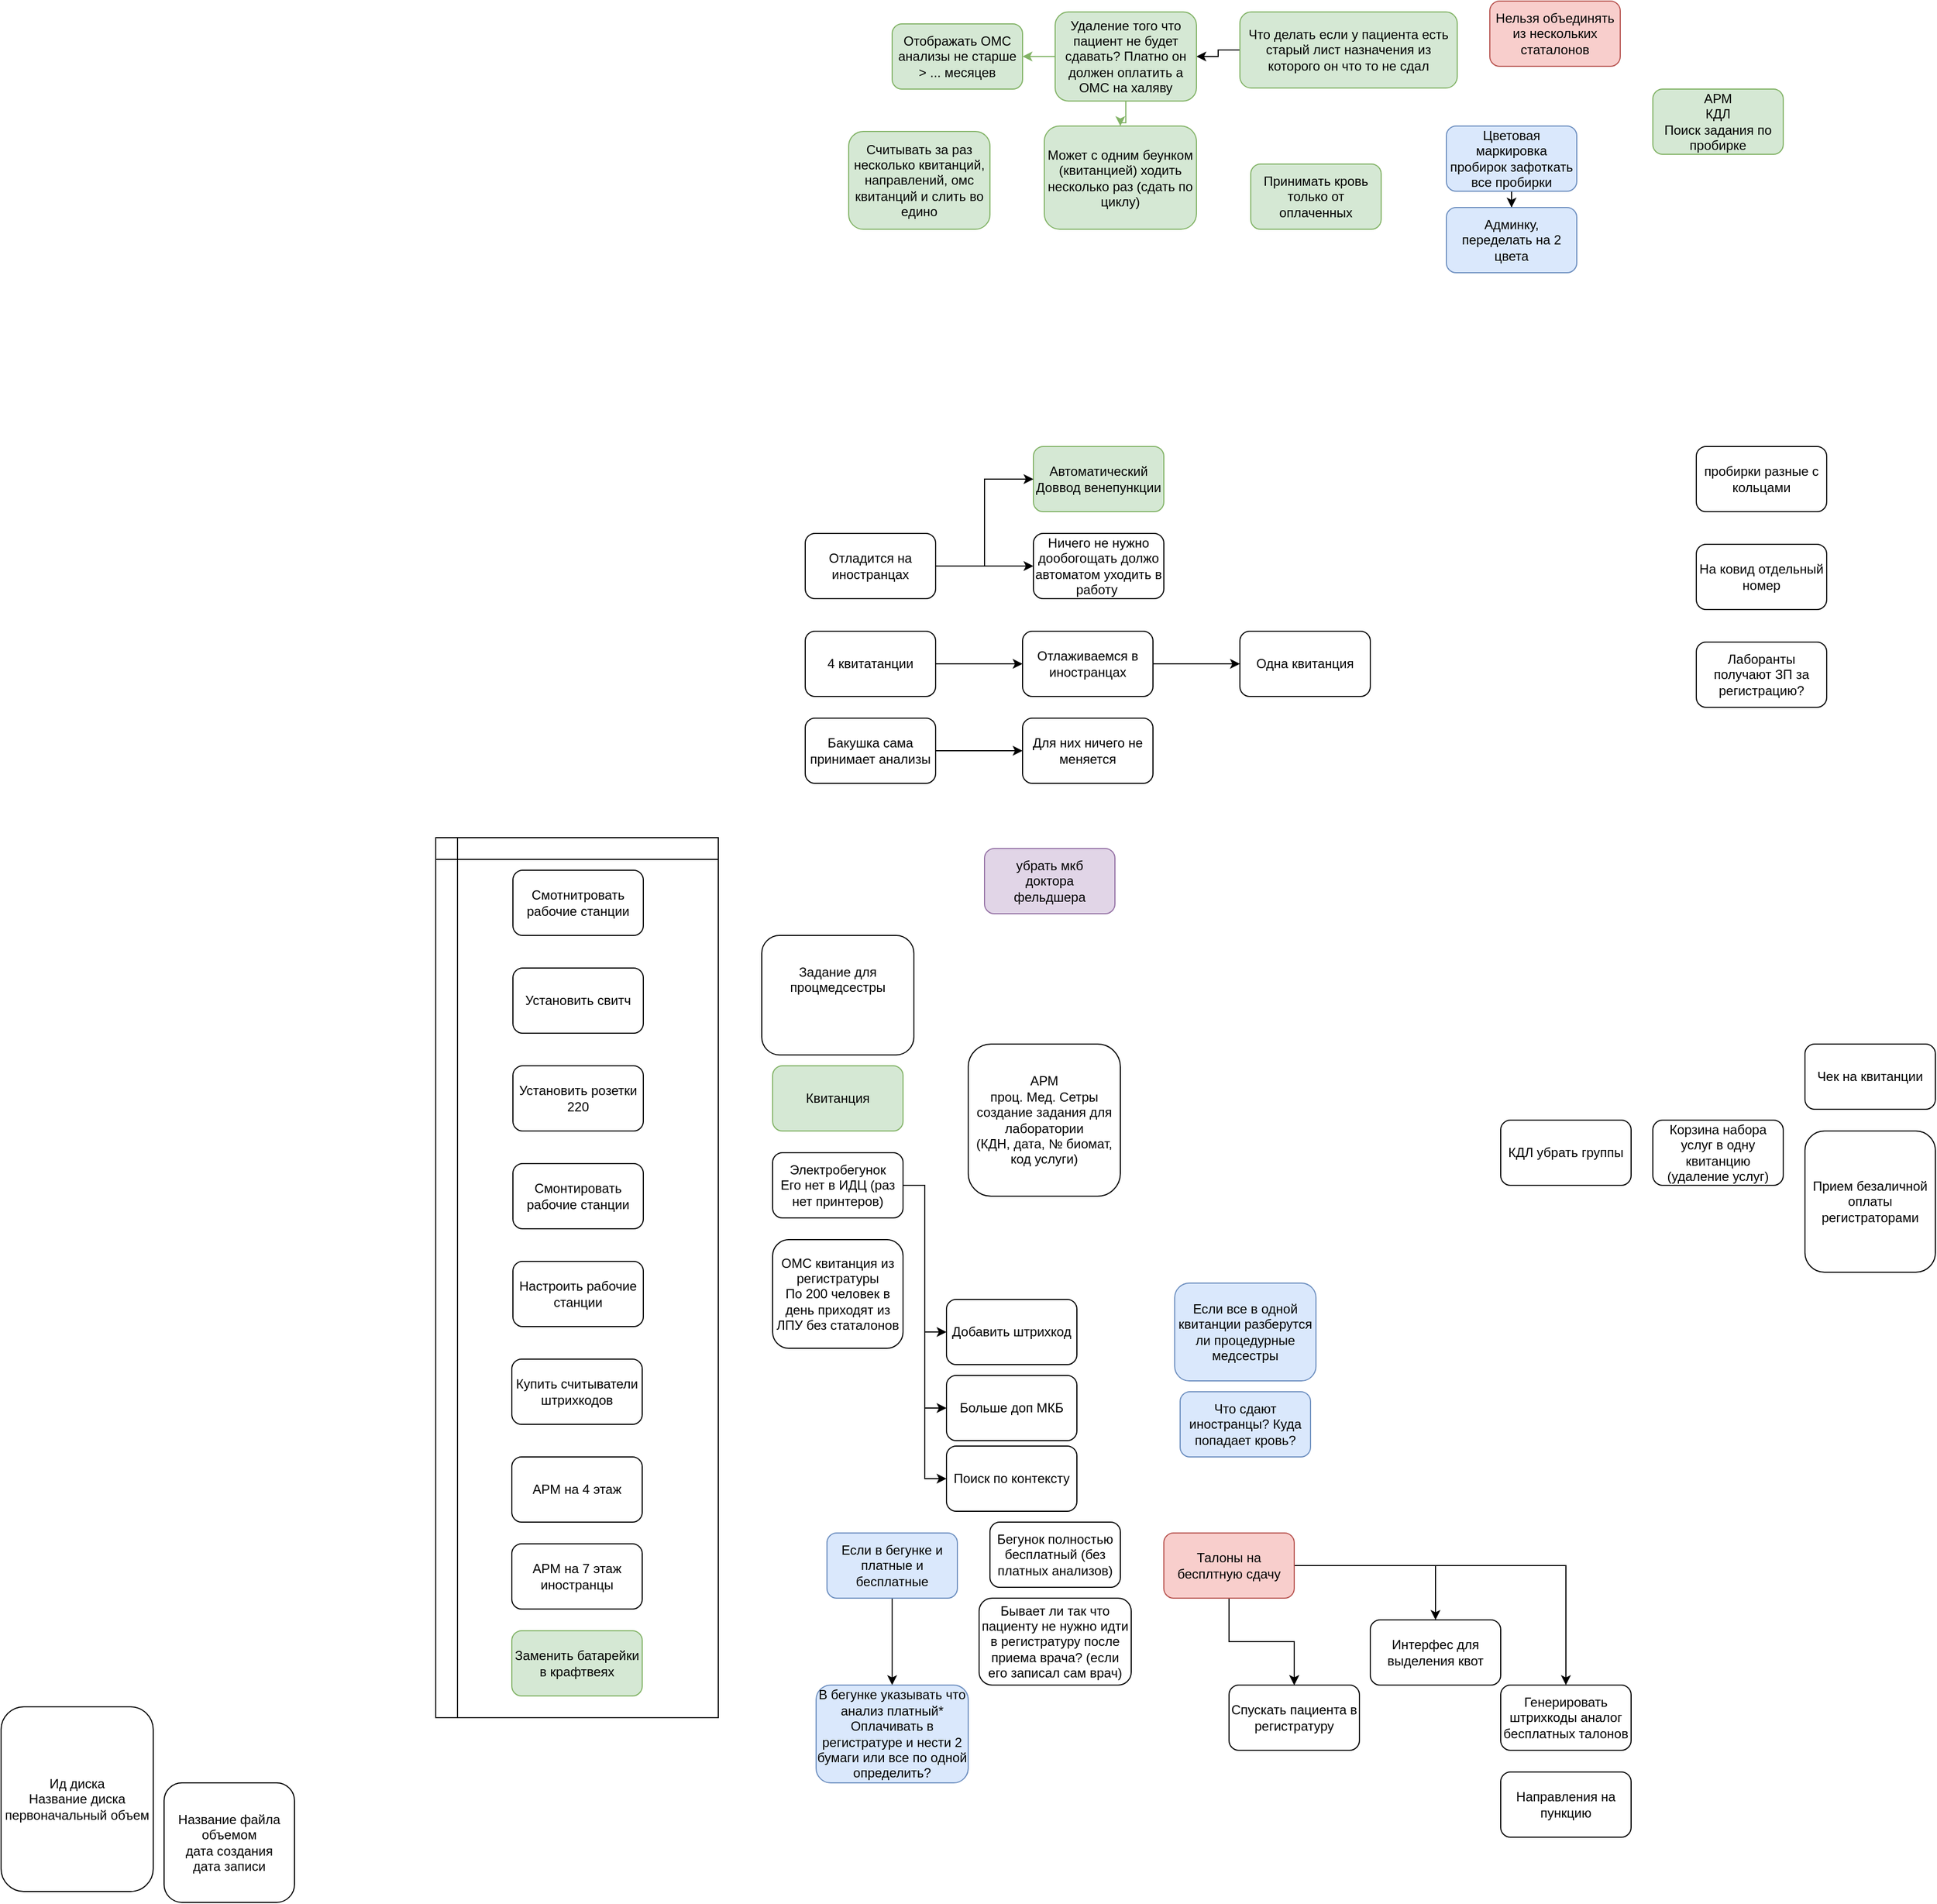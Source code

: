 <mxfile version="13.6.9" type="github">
  <diagram id="OuEiIhacXbpzbOQ_7pM1" name="Page-1">
    <mxGraphModel dx="2249" dy="1910" grid="1" gridSize="10" guides="1" tooltips="1" connect="1" arrows="1" fold="1" page="1" pageScale="1" pageWidth="827" pageHeight="1169" math="0" shadow="0">
      <root>
        <mxCell id="0" />
        <mxCell id="1" parent="0" />
        <mxCell id="0yJL9jzbyPV8nH0zorDL-1" value="Чек на квитанции" style="rounded=1;whiteSpace=wrap;html=1;" parent="1" vertex="1">
          <mxGeometry x="940" y="280" width="120" height="60" as="geometry" />
        </mxCell>
        <mxCell id="0yJL9jzbyPV8nH0zorDL-2" value="Корзина набора услуг в одну квитанцию&lt;br&gt;(удаление услуг)" style="rounded=1;whiteSpace=wrap;html=1;" parent="1" vertex="1">
          <mxGeometry x="800" y="350" width="120" height="60" as="geometry" />
        </mxCell>
        <mxCell id="0yJL9jzbyPV8nH0zorDL-3" value="Прием безаличной оплаты регистраторами" style="rounded=1;whiteSpace=wrap;html=1;" parent="1" vertex="1">
          <mxGeometry x="940" y="360" width="120" height="130" as="geometry" />
        </mxCell>
        <mxCell id="5HJ5Qjmc7Bv2tITO_o1n-25" value="" style="edgeStyle=orthogonalEdgeStyle;rounded=0;orthogonalLoop=1;jettySize=auto;html=1;" parent="1" source="Kw4wVqmFdIb3cbrhwV6b-4" target="5HJ5Qjmc7Bv2tITO_o1n-24" edge="1">
          <mxGeometry relative="1" as="geometry" />
        </mxCell>
        <mxCell id="Kw4wVqmFdIb3cbrhwV6b-4" value="Цветовая маркировка пробирок зафоткать все пробирки" style="rounded=1;whiteSpace=wrap;html=1;fillColor=#dae8fc;strokeColor=#6c8ebf;" parent="1" vertex="1">
          <mxGeometry x="610" y="-565" width="120" height="60" as="geometry" />
        </mxCell>
        <mxCell id="5HJ5Qjmc7Bv2tITO_o1n-24" value="Админку, переделать на 2 цвета" style="rounded=1;whiteSpace=wrap;html=1;fillColor=#dae8fc;strokeColor=#6c8ebf;" parent="1" vertex="1">
          <mxGeometry x="610" y="-490" width="120" height="60" as="geometry" />
        </mxCell>
        <mxCell id="Kw4wVqmFdIb3cbrhwV6b-9" value="АРМ&lt;br&gt;проц. Мед. Сетры&lt;br&gt;создание задания для лаборатории&lt;br&gt;(КДН, дата, № биомат, код услуги)" style="rounded=1;whiteSpace=wrap;html=1;" parent="1" vertex="1">
          <mxGeometry x="170" y="280" width="140" height="140" as="geometry" />
        </mxCell>
        <mxCell id="Kw4wVqmFdIb3cbrhwV6b-10" value="Задание для процмедсестры&lt;br&gt;&lt;br&gt;&lt;br&gt;" style="rounded=1;whiteSpace=wrap;html=1;" parent="1" vertex="1">
          <mxGeometry x="-20" y="180" width="140" height="110" as="geometry" />
        </mxCell>
        <mxCell id="Kw4wVqmFdIb3cbrhwV6b-13" value="" style="shape=internalStorage;whiteSpace=wrap;html=1;backgroundOutline=1;" parent="1" vertex="1">
          <mxGeometry x="-320" y="90" width="260" height="810" as="geometry" />
        </mxCell>
        <mxCell id="Kw4wVqmFdIb3cbrhwV6b-11" value="" style="group" parent="1" vertex="1" connectable="0">
          <mxGeometry x="-249" y="120" width="120" height="420" as="geometry" />
        </mxCell>
        <mxCell id="Kw4wVqmFdIb3cbrhwV6b-2" value="Смотнитровать рабочие станции" style="rounded=1;whiteSpace=wrap;html=1;" parent="Kw4wVqmFdIb3cbrhwV6b-11" vertex="1">
          <mxGeometry width="120" height="60" as="geometry" />
        </mxCell>
        <mxCell id="Kw4wVqmFdIb3cbrhwV6b-5" value="Установить свитч" style="rounded=1;whiteSpace=wrap;html=1;" parent="Kw4wVqmFdIb3cbrhwV6b-11" vertex="1">
          <mxGeometry y="90" width="120" height="60" as="geometry" />
        </mxCell>
        <mxCell id="Kw4wVqmFdIb3cbrhwV6b-6" value="Установить розетки 220" style="rounded=1;whiteSpace=wrap;html=1;" parent="Kw4wVqmFdIb3cbrhwV6b-11" vertex="1">
          <mxGeometry y="180" width="120" height="60" as="geometry" />
        </mxCell>
        <mxCell id="Kw4wVqmFdIb3cbrhwV6b-7" value="Смонтировать рабочие станции" style="rounded=1;whiteSpace=wrap;html=1;" parent="Kw4wVqmFdIb3cbrhwV6b-11" vertex="1">
          <mxGeometry y="270" width="120" height="60" as="geometry" />
        </mxCell>
        <mxCell id="Kw4wVqmFdIb3cbrhwV6b-8" value="Настроить рабочие станции" style="rounded=1;whiteSpace=wrap;html=1;" parent="Kw4wVqmFdIb3cbrhwV6b-11" vertex="1">
          <mxGeometry y="360" width="120" height="60" as="geometry" />
        </mxCell>
        <mxCell id="Kw4wVqmFdIb3cbrhwV6b-14" value="&lt;span&gt;Квитанция&lt;/span&gt;" style="rounded=1;whiteSpace=wrap;html=1;fillColor=#d5e8d4;strokeColor=#82b366;" parent="1" vertex="1">
          <mxGeometry x="-10" y="300" width="120" height="60" as="geometry" />
        </mxCell>
        <mxCell id="Wntlx0zybh5syP1aTEBa-10" style="edgeStyle=orthogonalEdgeStyle;rounded=0;orthogonalLoop=1;jettySize=auto;html=1;entryX=0;entryY=0.5;entryDx=0;entryDy=0;" parent="1" source="Kw4wVqmFdIb3cbrhwV6b-17" target="Wntlx0zybh5syP1aTEBa-9" edge="1">
          <mxGeometry relative="1" as="geometry" />
        </mxCell>
        <mxCell id="Wntlx0zybh5syP1aTEBa-13" style="edgeStyle=orthogonalEdgeStyle;rounded=0;orthogonalLoop=1;jettySize=auto;html=1;entryX=0;entryY=0.5;entryDx=0;entryDy=0;" parent="1" source="Kw4wVqmFdIb3cbrhwV6b-17" target="Wntlx0zybh5syP1aTEBa-12" edge="1">
          <mxGeometry relative="1" as="geometry" />
        </mxCell>
        <mxCell id="Wntlx0zybh5syP1aTEBa-15" style="edgeStyle=orthogonalEdgeStyle;rounded=0;orthogonalLoop=1;jettySize=auto;html=1;entryX=0;entryY=0.5;entryDx=0;entryDy=0;" parent="1" source="Kw4wVqmFdIb3cbrhwV6b-17" target="Wntlx0zybh5syP1aTEBa-14" edge="1">
          <mxGeometry relative="1" as="geometry" />
        </mxCell>
        <mxCell id="Kw4wVqmFdIb3cbrhwV6b-17" value="&lt;span&gt;Электробегунок&lt;br&gt;Его нет в ИДЦ (раз нет принтеров)&lt;br&gt;&lt;/span&gt;" style="rounded=1;whiteSpace=wrap;html=1;" parent="1" vertex="1">
          <mxGeometry x="-10" y="380" width="120" height="60" as="geometry" />
        </mxCell>
        <mxCell id="Kw4wVqmFdIb3cbrhwV6b-18" value="&lt;span&gt;ОМС квитанция из регистратуры&lt;br&gt;&lt;/span&gt;По 200 человек в день приходят из ЛПУ без статалонов&lt;span&gt;&lt;br&gt;&lt;/span&gt;" style="rounded=1;whiteSpace=wrap;html=1;" parent="1" vertex="1">
          <mxGeometry x="-10" y="460" width="120" height="100" as="geometry" />
        </mxCell>
        <mxCell id="Kw4wVqmFdIb3cbrhwV6b-20" value="АРМ&lt;br&gt;КДЛ&lt;br&gt;Поиск задания по пробирке" style="rounded=1;whiteSpace=wrap;html=1;fillColor=#d5e8d4;strokeColor=#82b366;" parent="1" vertex="1">
          <mxGeometry x="800" y="-599" width="120" height="60" as="geometry" />
        </mxCell>
        <mxCell id="Kw4wVqmFdIb3cbrhwV6b-21" value="Ничего не нужно дообогощать должо автоматом уходить в работу&amp;nbsp;" style="rounded=1;whiteSpace=wrap;html=1;" parent="1" vertex="1">
          <mxGeometry x="230" y="-190" width="120" height="60" as="geometry" />
        </mxCell>
        <mxCell id="Kw4wVqmFdIb3cbrhwV6b-22" value="КДЛ убрать группы" style="rounded=1;whiteSpace=wrap;html=1;" parent="1" vertex="1">
          <mxGeometry x="660" y="350" width="120" height="60" as="geometry" />
        </mxCell>
        <mxCell id="Kw4wVqmFdIb3cbrhwV6b-23" value="Если все в одной квитанции разберутся ли процедурные медсестры" style="rounded=1;whiteSpace=wrap;html=1;fillColor=#dae8fc;strokeColor=#6c8ebf;" parent="1" vertex="1">
          <mxGeometry x="360" y="500" width="130" height="90" as="geometry" />
        </mxCell>
        <mxCell id="Kw4wVqmFdIb3cbrhwV6b-24" value="Автоматический &lt;br&gt;Доввод венепункции" style="rounded=1;whiteSpace=wrap;html=1;fillColor=#d5e8d4;strokeColor=#82b366;" parent="1" vertex="1">
          <mxGeometry x="230" y="-270" width="120" height="60" as="geometry" />
        </mxCell>
        <mxCell id="Kw4wVqmFdIb3cbrhwV6b-25" value="Купить считыватели штрихкодов" style="rounded=1;whiteSpace=wrap;html=1;" parent="1" vertex="1">
          <mxGeometry x="-250" y="570" width="120" height="60" as="geometry" />
        </mxCell>
        <mxCell id="Kw4wVqmFdIb3cbrhwV6b-26" value="Считывать за раз несколько квитанций, направлений, омс квитанций и слить во едино" style="rounded=1;whiteSpace=wrap;html=1;fillColor=#d5e8d4;strokeColor=#82b366;" parent="1" vertex="1">
          <mxGeometry x="60" y="-560" width="130" height="90" as="geometry" />
        </mxCell>
        <mxCell id="Kw4wVqmFdIb3cbrhwV6b-27" value="убрать мкб&lt;br&gt;доктора&lt;br&gt;фельдшера" style="rounded=1;whiteSpace=wrap;html=1;fillColor=#e1d5e7;strokeColor=#9673a6;" parent="1" vertex="1">
          <mxGeometry x="185" y="100" width="120" height="60" as="geometry" />
        </mxCell>
        <mxCell id="Kw4wVqmFdIb3cbrhwV6b-29" value="АРМ на 4 этаж" style="rounded=1;whiteSpace=wrap;html=1;" parent="1" vertex="1">
          <mxGeometry x="-250" y="660" width="120" height="60" as="geometry" />
        </mxCell>
        <mxCell id="Kw4wVqmFdIb3cbrhwV6b-30" value="АРМ на 7 этаж иностранцы" style="rounded=1;whiteSpace=wrap;html=1;" parent="1" vertex="1">
          <mxGeometry x="-250" y="740" width="120" height="60" as="geometry" />
        </mxCell>
        <mxCell id="5HJ5Qjmc7Bv2tITO_o1n-22" value="Заменить батарейки в крафтвеях" style="rounded=1;whiteSpace=wrap;html=1;fillColor=#d5e8d4;strokeColor=#82b366;" parent="1" vertex="1">
          <mxGeometry x="-250" y="820" width="120" height="60" as="geometry" />
        </mxCell>
        <mxCell id="5HJ5Qjmc7Bv2tITO_o1n-6" value="" style="edgeStyle=orthogonalEdgeStyle;rounded=0;orthogonalLoop=1;jettySize=auto;html=1;" parent="1" source="Kw4wVqmFdIb3cbrhwV6b-31" target="5HJ5Qjmc7Bv2tITO_o1n-5" edge="1">
          <mxGeometry relative="1" as="geometry" />
        </mxCell>
        <mxCell id="Kw4wVqmFdIb3cbrhwV6b-31" value="Если в бегунке и платные и бесплатные" style="rounded=1;whiteSpace=wrap;html=1;fillColor=#dae8fc;strokeColor=#6c8ebf;" parent="1" vertex="1">
          <mxGeometry x="40" y="730" width="120" height="60" as="geometry" />
        </mxCell>
        <mxCell id="5HJ5Qjmc7Bv2tITO_o1n-5" value="В бегунке указывать что анализ платный* Оплачивать в регистратуре и нести 2 бумаги или все по одной определить?" style="rounded=1;whiteSpace=wrap;html=1;fillColor=#dae8fc;strokeColor=#6c8ebf;" parent="1" vertex="1">
          <mxGeometry x="30" y="870" width="140" height="90" as="geometry" />
        </mxCell>
        <mxCell id="Kw4wVqmFdIb3cbrhwV6b-34" value="" style="edgeStyle=orthogonalEdgeStyle;rounded=0;orthogonalLoop=1;jettySize=auto;html=1;" parent="1" source="Kw4wVqmFdIb3cbrhwV6b-32" target="Kw4wVqmFdIb3cbrhwV6b-33" edge="1">
          <mxGeometry relative="1" as="geometry" />
        </mxCell>
        <mxCell id="Kw4wVqmFdIb3cbrhwV6b-45" value="" style="edgeStyle=orthogonalEdgeStyle;rounded=0;orthogonalLoop=1;jettySize=auto;html=1;" parent="1" source="Kw4wVqmFdIb3cbrhwV6b-32" target="Kw4wVqmFdIb3cbrhwV6b-33" edge="1">
          <mxGeometry relative="1" as="geometry" />
        </mxCell>
        <mxCell id="Kw4wVqmFdIb3cbrhwV6b-48" value="" style="edgeStyle=orthogonalEdgeStyle;rounded=0;orthogonalLoop=1;jettySize=auto;html=1;" parent="1" source="Kw4wVqmFdIb3cbrhwV6b-32" target="Kw4wVqmFdIb3cbrhwV6b-47" edge="1">
          <mxGeometry relative="1" as="geometry" />
        </mxCell>
        <mxCell id="Kw4wVqmFdIb3cbrhwV6b-50" value="" style="edgeStyle=orthogonalEdgeStyle;rounded=0;orthogonalLoop=1;jettySize=auto;html=1;" parent="1" source="Kw4wVqmFdIb3cbrhwV6b-32" target="Kw4wVqmFdIb3cbrhwV6b-49" edge="1">
          <mxGeometry relative="1" as="geometry" />
        </mxCell>
        <mxCell id="Kw4wVqmFdIb3cbrhwV6b-32" value="Талоны на бесплтную сдачу" style="rounded=1;whiteSpace=wrap;html=1;fillColor=#f8cecc;strokeColor=#b85450;" parent="1" vertex="1">
          <mxGeometry x="350" y="730" width="120" height="60" as="geometry" />
        </mxCell>
        <mxCell id="Kw4wVqmFdIb3cbrhwV6b-49" value="Генерировать штрихкоды аналог бесплатных талонов" style="rounded=1;whiteSpace=wrap;html=1;" parent="1" vertex="1">
          <mxGeometry x="660" y="870" width="120" height="60" as="geometry" />
        </mxCell>
        <mxCell id="Kw4wVqmFdIb3cbrhwV6b-47" value="Интерфес для выделения квот" style="rounded=1;whiteSpace=wrap;html=1;" parent="1" vertex="1">
          <mxGeometry x="540" y="810" width="120" height="60" as="geometry" />
        </mxCell>
        <mxCell id="Kw4wVqmFdIb3cbrhwV6b-33" value="Спускать пациента в регистратуру" style="rounded=1;whiteSpace=wrap;html=1;" parent="1" vertex="1">
          <mxGeometry x="410" y="870" width="120" height="60" as="geometry" />
        </mxCell>
        <mxCell id="Kw4wVqmFdIb3cbrhwV6b-37" value="" style="edgeStyle=orthogonalEdgeStyle;rounded=0;orthogonalLoop=1;jettySize=auto;html=1;" parent="1" source="Kw4wVqmFdIb3cbrhwV6b-35" target="Kw4wVqmFdIb3cbrhwV6b-36" edge="1">
          <mxGeometry relative="1" as="geometry" />
        </mxCell>
        <mxCell id="Kw4wVqmFdIb3cbrhwV6b-35" value="Бакушка сама принимает анализы" style="rounded=1;whiteSpace=wrap;html=1;" parent="1" vertex="1">
          <mxGeometry x="20" y="-20" width="120" height="60" as="geometry" />
        </mxCell>
        <mxCell id="Kw4wVqmFdIb3cbrhwV6b-36" value="Для них ничего не меняется" style="rounded=1;whiteSpace=wrap;html=1;" parent="1" vertex="1">
          <mxGeometry x="220" y="-20" width="120" height="60" as="geometry" />
        </mxCell>
        <mxCell id="Kw4wVqmFdIb3cbrhwV6b-40" value="" style="edgeStyle=orthogonalEdgeStyle;rounded=0;orthogonalLoop=1;jettySize=auto;html=1;" parent="1" source="Kw4wVqmFdIb3cbrhwV6b-38" target="Kw4wVqmFdIb3cbrhwV6b-39" edge="1">
          <mxGeometry relative="1" as="geometry" />
        </mxCell>
        <mxCell id="Kw4wVqmFdIb3cbrhwV6b-38" value="4 квитатанции" style="rounded=1;whiteSpace=wrap;html=1;" parent="1" vertex="1">
          <mxGeometry x="20" y="-100" width="120" height="60" as="geometry" />
        </mxCell>
        <mxCell id="Kw4wVqmFdIb3cbrhwV6b-42" value="" style="edgeStyle=orthogonalEdgeStyle;rounded=0;orthogonalLoop=1;jettySize=auto;html=1;" parent="1" source="Kw4wVqmFdIb3cbrhwV6b-39" target="Kw4wVqmFdIb3cbrhwV6b-41" edge="1">
          <mxGeometry relative="1" as="geometry" />
        </mxCell>
        <mxCell id="Kw4wVqmFdIb3cbrhwV6b-39" value="Отлаживаемся в иностранцах" style="rounded=1;whiteSpace=wrap;html=1;" parent="1" vertex="1">
          <mxGeometry x="220" y="-100" width="120" height="60" as="geometry" />
        </mxCell>
        <mxCell id="Kw4wVqmFdIb3cbrhwV6b-41" value="Одна квитанция" style="rounded=1;whiteSpace=wrap;html=1;" parent="1" vertex="1">
          <mxGeometry x="420" y="-100" width="120" height="60" as="geometry" />
        </mxCell>
        <mxCell id="Wntlx0zybh5syP1aTEBa-4" value="" style="edgeStyle=orthogonalEdgeStyle;rounded=0;orthogonalLoop=1;jettySize=auto;html=1;" parent="1" source="Kw4wVqmFdIb3cbrhwV6b-43" target="5HJ5Qjmc7Bv2tITO_o1n-10" edge="1">
          <mxGeometry relative="1" as="geometry" />
        </mxCell>
        <mxCell id="Kw4wVqmFdIb3cbrhwV6b-43" value="Что делать если у пациента есть старый лист назначения из которого он что то не сдал" style="rounded=1;whiteSpace=wrap;html=1;fillColor=#d5e8d4;strokeColor=#82b366;" parent="1" vertex="1">
          <mxGeometry x="420" y="-670" width="200" height="70" as="geometry" />
        </mxCell>
        <mxCell id="5HJ5Qjmc7Bv2tITO_o1n-3" value="Бегунок полностью бесплатный (без платных анализов)" style="rounded=1;whiteSpace=wrap;html=1;" parent="1" vertex="1">
          <mxGeometry x="190" y="720" width="120" height="60" as="geometry" />
        </mxCell>
        <mxCell id="5HJ5Qjmc7Bv2tITO_o1n-4" value="Бывает ли так что пациенту не нужно идти в регистратуру после приема врача? (если его записал сам врач)" style="rounded=1;whiteSpace=wrap;html=1;" parent="1" vertex="1">
          <mxGeometry x="180" y="790" width="140" height="80" as="geometry" />
        </mxCell>
        <mxCell id="5HJ5Qjmc7Bv2tITO_o1n-7" value="Что сдают иностранцы? Куда попадает кровь?" style="rounded=1;whiteSpace=wrap;html=1;fillColor=#dae8fc;strokeColor=#6c8ebf;" parent="1" vertex="1">
          <mxGeometry x="365" y="600" width="120" height="60" as="geometry" />
        </mxCell>
        <mxCell id="5HJ5Qjmc7Bv2tITO_o1n-13" style="edgeStyle=orthogonalEdgeStyle;rounded=0;orthogonalLoop=1;jettySize=auto;html=1;entryX=0;entryY=0.5;entryDx=0;entryDy=0;" parent="1" source="5HJ5Qjmc7Bv2tITO_o1n-8" target="Kw4wVqmFdIb3cbrhwV6b-21" edge="1">
          <mxGeometry relative="1" as="geometry" />
        </mxCell>
        <mxCell id="5HJ5Qjmc7Bv2tITO_o1n-14" style="edgeStyle=orthogonalEdgeStyle;rounded=0;orthogonalLoop=1;jettySize=auto;html=1;entryX=0;entryY=0.5;entryDx=0;entryDy=0;" parent="1" source="5HJ5Qjmc7Bv2tITO_o1n-8" target="Kw4wVqmFdIb3cbrhwV6b-24" edge="1">
          <mxGeometry relative="1" as="geometry" />
        </mxCell>
        <mxCell id="5HJ5Qjmc7Bv2tITO_o1n-8" value="Отладится на иностранцах" style="rounded=1;whiteSpace=wrap;html=1;" parent="1" vertex="1">
          <mxGeometry x="20" y="-190" width="120" height="60" as="geometry" />
        </mxCell>
        <mxCell id="5HJ5Qjmc7Bv2tITO_o1n-9" value="Может с одним беунком (квитанцией) ходить несколько раз (сдать по циклу)" style="rounded=1;whiteSpace=wrap;html=1;fillColor=#d5e8d4;strokeColor=#82b366;" parent="1" vertex="1">
          <mxGeometry x="240" y="-565" width="140" height="95" as="geometry" />
        </mxCell>
        <mxCell id="5HJ5Qjmc7Bv2tITO_o1n-27" value="" style="edgeStyle=orthogonalEdgeStyle;rounded=0;orthogonalLoop=1;jettySize=auto;html=1;fillColor=#d5e8d4;strokeColor=#82b366;" parent="1" source="5HJ5Qjmc7Bv2tITO_o1n-10" target="5HJ5Qjmc7Bv2tITO_o1n-26" edge="1">
          <mxGeometry relative="1" as="geometry" />
        </mxCell>
        <mxCell id="Wntlx0zybh5syP1aTEBa-3" value="" style="edgeStyle=orthogonalEdgeStyle;rounded=0;orthogonalLoop=1;jettySize=auto;html=1;fillColor=#d5e8d4;strokeColor=#82b366;" parent="1" source="5HJ5Qjmc7Bv2tITO_o1n-10" target="5HJ5Qjmc7Bv2tITO_o1n-9" edge="1">
          <mxGeometry relative="1" as="geometry" />
        </mxCell>
        <mxCell id="5HJ5Qjmc7Bv2tITO_o1n-10" value="Удаление того что пациент не будет сдавать? Платно он должен оплатить а ОМС на халяву" style="rounded=1;whiteSpace=wrap;html=1;fillColor=#d5e8d4;strokeColor=#82b366;" parent="1" vertex="1">
          <mxGeometry x="250" y="-670" width="130" height="82" as="geometry" />
        </mxCell>
        <mxCell id="5HJ5Qjmc7Bv2tITO_o1n-15" value="Принимать кровь только от оплаченных" style="rounded=1;whiteSpace=wrap;html=1;fillColor=#d5e8d4;strokeColor=#82b366;" parent="1" vertex="1">
          <mxGeometry x="430" y="-530" width="120" height="60" as="geometry" />
        </mxCell>
        <mxCell id="5HJ5Qjmc7Bv2tITO_o1n-19" value="пробирки разные с кольцами" style="rounded=1;whiteSpace=wrap;html=1;" parent="1" vertex="1">
          <mxGeometry x="840" y="-270" width="120" height="60" as="geometry" />
        </mxCell>
        <mxCell id="5HJ5Qjmc7Bv2tITO_o1n-20" value="На ковид отдельный номер" style="rounded=1;whiteSpace=wrap;html=1;" parent="1" vertex="1">
          <mxGeometry x="840" y="-180" width="120" height="60" as="geometry" />
        </mxCell>
        <mxCell id="5HJ5Qjmc7Bv2tITO_o1n-21" value="Лаборанты получают ЗП за регистрацию?" style="rounded=1;whiteSpace=wrap;html=1;" parent="1" vertex="1">
          <mxGeometry x="840" y="-90" width="120" height="60" as="geometry" />
        </mxCell>
        <mxCell id="5HJ5Qjmc7Bv2tITO_o1n-26" value="Отображать ОМС анализы не старше &amp;gt; ... месяцев" style="rounded=1;whiteSpace=wrap;html=1;fillColor=#d5e8d4;strokeColor=#82b366;" parent="1" vertex="1">
          <mxGeometry x="100" y="-659" width="120" height="60" as="geometry" />
        </mxCell>
        <mxCell id="Wntlx0zybh5syP1aTEBa-1" value="Направления на пункцию" style="rounded=1;whiteSpace=wrap;html=1;" parent="1" vertex="1">
          <mxGeometry x="660" y="950" width="120" height="60" as="geometry" />
        </mxCell>
        <mxCell id="Wntlx0zybh5syP1aTEBa-2" value="Нельзя объединять из нескольких статалонов" style="rounded=1;whiteSpace=wrap;html=1;fillColor=#f8cecc;strokeColor=#b85450;" parent="1" vertex="1">
          <mxGeometry x="650" y="-680" width="120" height="60" as="geometry" />
        </mxCell>
        <mxCell id="Wntlx0zybh5syP1aTEBa-9" value="Добавить штрихкод" style="rounded=1;whiteSpace=wrap;html=1;" parent="1" vertex="1">
          <mxGeometry x="150" y="515" width="120" height="60" as="geometry" />
        </mxCell>
        <mxCell id="Wntlx0zybh5syP1aTEBa-12" value="Больше доп МКБ" style="rounded=1;whiteSpace=wrap;html=1;" parent="1" vertex="1">
          <mxGeometry x="150" y="585" width="120" height="60" as="geometry" />
        </mxCell>
        <mxCell id="Wntlx0zybh5syP1aTEBa-14" value="Поиск по контексту" style="rounded=1;whiteSpace=wrap;html=1;" parent="1" vertex="1">
          <mxGeometry x="150" y="650" width="120" height="60" as="geometry" />
        </mxCell>
        <mxCell id="4PIw06D6B21xL8moSKC--1" value="Ид диска&lt;br&gt;Название диска&lt;br&gt;первоначальный объем" style="rounded=1;whiteSpace=wrap;html=1;" vertex="1" parent="1">
          <mxGeometry x="-720" y="890" width="140" height="170" as="geometry" />
        </mxCell>
        <mxCell id="4PIw06D6B21xL8moSKC--2" value="&lt;span&gt;Название файла объемом&lt;br&gt;дата создания&lt;br&gt;дата записи&lt;br&gt;&lt;/span&gt;" style="rounded=1;whiteSpace=wrap;html=1;" vertex="1" parent="1">
          <mxGeometry x="-570" y="960" width="120" height="110" as="geometry" />
        </mxCell>
      </root>
    </mxGraphModel>
  </diagram>
</mxfile>
